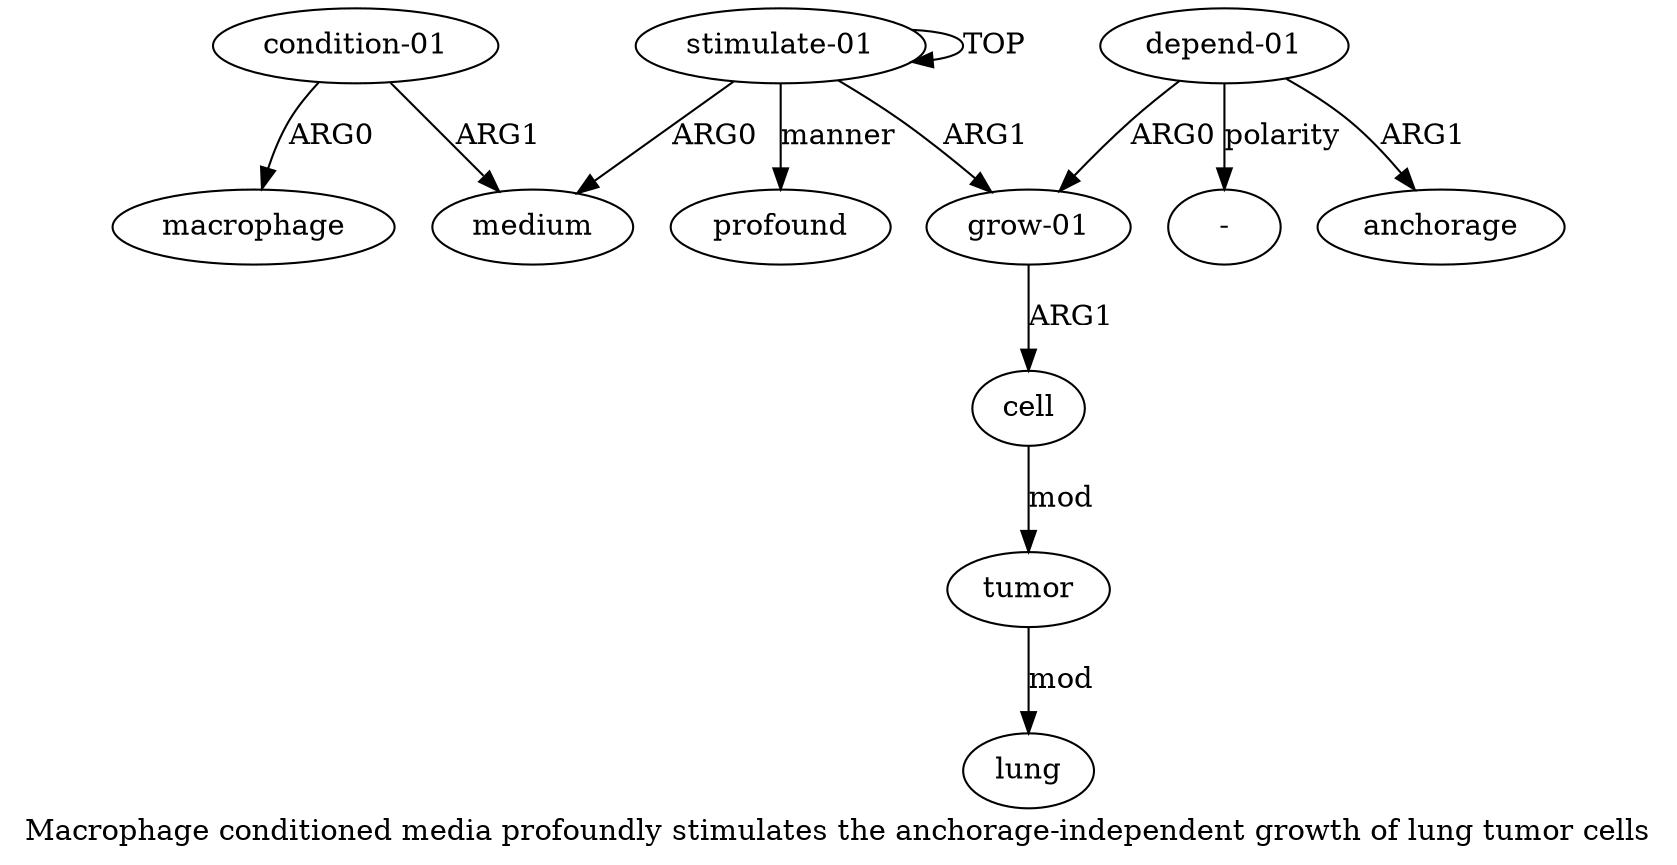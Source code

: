 digraph  {
	graph [label="Macrophage conditioned media profoundly stimulates the anchorage-independent growth of lung tumor cells"];
	node [label="\N"];
	a10	 [color=black,
		gold_ind=10,
		gold_label=profound,
		label=profound,
		test_ind=10,
		test_label=profound];
	a1	 [color=black,
		gold_ind=1,
		gold_label=medium,
		label=medium,
		test_ind=1,
		test_label=medium];
	a0	 [color=black,
		gold_ind=0,
		gold_label="stimulate-01",
		label="stimulate-01",
		test_ind=0,
		test_label="stimulate-01"];
	a0 -> a10 [key=0,
	color=black,
	gold_label=manner,
	label=manner,
	test_label=manner];
a0 -> a1 [key=0,
color=black,
gold_label=ARG0,
label=ARG0,
test_label=ARG0];
a0 -> a0 [key=0,
color=black,
gold_label=TOP,
label=TOP,
test_label=TOP];
a4 [color=black,
gold_ind=4,
gold_label="grow-01",
label="grow-01",
test_ind=4,
test_label="grow-01"];
a0 -> a4 [key=0,
color=black,
gold_label=ARG1,
label=ARG1,
test_label=ARG1];
a3 [color=black,
gold_ind=3,
gold_label=macrophage,
label=macrophage,
test_ind=3,
test_label=macrophage];
a2 [color=black,
gold_ind=2,
gold_label="condition-01",
label="condition-01",
test_ind=2,
test_label="condition-01"];
a2 -> a1 [key=0,
color=black,
gold_label=ARG1,
label=ARG1,
test_label=ARG1];
a2 -> a3 [key=0,
color=black,
gold_label=ARG0,
label=ARG0,
test_label=ARG0];
a5 [color=black,
gold_ind=5,
gold_label=cell,
label=cell,
test_ind=5,
test_label=cell];
a6 [color=black,
gold_ind=6,
gold_label=tumor,
label=tumor,
test_ind=6,
test_label=tumor];
a5 -> a6 [key=0,
color=black,
gold_label=mod,
label=mod,
test_label=mod];
a4 -> a5 [key=0,
color=black,
gold_label=ARG1,
label=ARG1,
test_label=ARG1];
a7 [color=black,
gold_ind=7,
gold_label=lung,
label=lung,
test_ind=7,
test_label=lung];
a6 -> a7 [key=0,
color=black,
gold_label=mod,
label=mod,
test_label=mod];
a9 [color=black,
gold_ind=9,
gold_label=anchorage,
label=anchorage,
test_ind=9,
test_label=anchorage];
a8 [color=black,
gold_ind=8,
gold_label="depend-01",
label="depend-01",
test_ind=8,
test_label="depend-01"];
a8 -> a4 [key=0,
color=black,
gold_label=ARG0,
label=ARG0,
test_label=ARG0];
a8 -> a9 [key=0,
color=black,
gold_label=ARG1,
label=ARG1,
test_label=ARG1];
"a8 -" [color=black,
gold_ind=-1,
gold_label="-",
label="-",
test_ind=-1,
test_label="-"];
a8 -> "a8 -" [key=0,
color=black,
gold_label=polarity,
label=polarity,
test_label=polarity];
}
